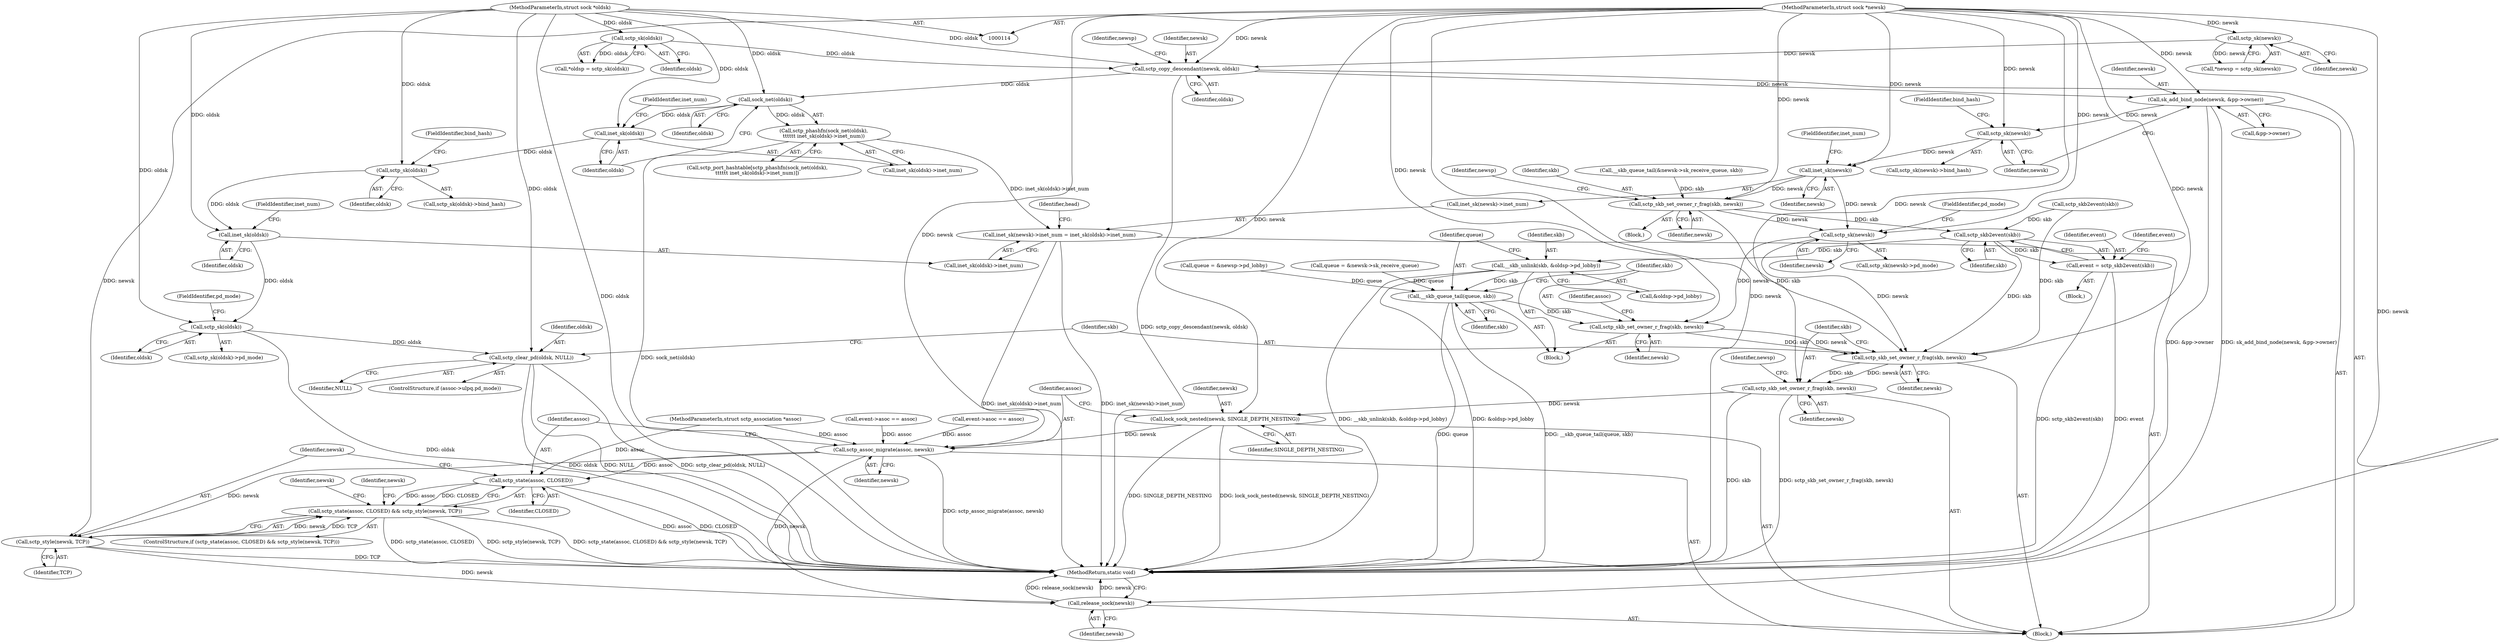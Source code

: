 digraph "0_linux_2d45a02d0166caf2627fe91897c6ffc3b19514c4_2@API" {
"1000155" [label="(Call,sctp_copy_descendant(newsk, oldsk))"];
"1000128" [label="(Call,sctp_sk(newsk))"];
"1000116" [label="(MethodParameterIn,struct sock *newsk)"];
"1000123" [label="(Call,sctp_sk(oldsk))"];
"1000115" [label="(MethodParameterIn,struct sock *oldsk)"];
"1000174" [label="(Call,sock_net(oldsk))"];
"1000173" [label="(Call,sctp_phashfn(sock_net(oldsk),\n\t\t\t\t\t\t inet_sk(oldsk)->inet_num))"];
"1000204" [label="(Call,inet_sk(newsk)->inet_num = inet_sk(oldsk)->inet_num)"];
"1000177" [label="(Call,inet_sk(oldsk))"];
"1000189" [label="(Call,sctp_sk(oldsk))"];
"1000210" [label="(Call,inet_sk(oldsk))"];
"1000284" [label="(Call,sctp_sk(oldsk))"];
"1000339" [label="(Call,sctp_clear_pd(oldsk, NULL))"];
"1000192" [label="(Call,sk_add_bind_node(newsk, &pp->owner))"];
"1000200" [label="(Call,sctp_sk(newsk))"];
"1000206" [label="(Call,inet_sk(newsk))"];
"1000261" [label="(Call,sctp_skb_set_owner_r_frag(skb, newsk))"];
"1000272" [label="(Call,sctp_sk(newsk))"];
"1000330" [label="(Call,sctp_skb_set_owner_r_frag(skb, newsk))"];
"1000342" [label="(Call,sctp_skb_set_owner_r_frag(skb, newsk))"];
"1000345" [label="(Call,sctp_skb_set_owner_r_frag(skb, newsk))"];
"1000353" [label="(Call,lock_sock_nested(newsk, SINGLE_DEPTH_NESTING))"];
"1000356" [label="(Call,sctp_assoc_migrate(assoc, newsk))"];
"1000361" [label="(Call,sctp_state(assoc, CLOSED))"];
"1000360" [label="(Call,sctp_state(assoc, CLOSED) && sctp_style(newsk, TCP))"];
"1000364" [label="(Call,sctp_style(newsk, TCP))"];
"1000377" [label="(Call,release_sock(newsk))"];
"1000312" [label="(Call,sctp_skb2event(skb))"];
"1000310" [label="(Call,event = sctp_skb2event(skb))"];
"1000321" [label="(Call,__skb_unlink(skb, &oldsp->pd_lobby))"];
"1000327" [label="(Call,__skb_queue_tail(queue, skb))"];
"1000171" [label="(Call,sctp_port_hashtable[sctp_phashfn(sock_net(oldsk),\n\t\t\t\t\t\t inet_sk(oldsk)->inet_num)])"];
"1000365" [label="(Identifier,newsk)"];
"1000160" [label="(Identifier,newsp)"];
"1000193" [label="(Identifier,newsk)"];
"1000202" [label="(FieldIdentifier,bind_hash)"];
"1000129" [label="(Identifier,newsk)"];
"1000156" [label="(Identifier,newsk)"];
"1000330" [label="(Call,sctp_skb_set_owner_r_frag(skb, newsk))"];
"1000327" [label="(Call,__skb_queue_tail(queue, skb))"];
"1000353" [label="(Call,lock_sock_nested(newsk, SINGLE_DEPTH_NESTING))"];
"1000355" [label="(Identifier,SINGLE_DEPTH_NESTING)"];
"1000243" [label="(Call,event->asoc == assoc)"];
"1000210" [label="(Call,inet_sk(oldsk))"];
"1000157" [label="(Identifier,oldsk)"];
"1000212" [label="(FieldIdentifier,inet_num)"];
"1000194" [label="(Call,&pp->owner)"];
"1000296" [label="(Call,queue = &newsp->pd_lobby)"];
"1000356" [label="(Call,sctp_assoc_migrate(assoc, newsk))"];
"1000272" [label="(Call,sctp_sk(newsk))"];
"1000262" [label="(Identifier,skb)"];
"1000255" [label="(Call,__skb_queue_tail(&newsk->sk_receive_queue, skb))"];
"1000336" [label="(Identifier,assoc)"];
"1000377" [label="(Call,release_sock(newsk))"];
"1000188" [label="(Call,sctp_sk(oldsk)->bind_hash)"];
"1000200" [label="(Call,sctp_sk(newsk))"];
"1000341" [label="(Identifier,NULL)"];
"1000267" [label="(Identifier,newsp)"];
"1000328" [label="(Identifier,queue)"];
"1000354" [label="(Identifier,newsk)"];
"1000346" [label="(Identifier,skb)"];
"1000321" [label="(Call,__skb_unlink(skb, &oldsp->pd_lobby))"];
"1000320" [label="(Block,)"];
"1000117" [label="(MethodParameterIn,struct sctp_association *assoc)"];
"1000274" [label="(FieldIdentifier,pd_mode)"];
"1000248" [label="(Block,)"];
"1000174" [label="(Call,sock_net(oldsk))"];
"1000204" [label="(Call,inet_sk(newsk)->inet_num = inet_sk(oldsk)->inet_num)"];
"1000361" [label="(Call,sctp_state(assoc, CLOSED))"];
"1000124" [label="(Identifier,oldsk)"];
"1000261" [label="(Call,sctp_skb_set_owner_r_frag(skb, newsk))"];
"1000176" [label="(Call,inet_sk(oldsk)->inet_num)"];
"1000362" [label="(Identifier,assoc)"];
"1000273" [label="(Identifier,newsk)"];
"1000323" [label="(Call,&oldsp->pd_lobby)"];
"1000175" [label="(Identifier,oldsk)"];
"1000178" [label="(Identifier,oldsk)"];
"1000342" [label="(Call,sctp_skb_set_owner_r_frag(skb, newsk))"];
"1000311" [label="(Identifier,event)"];
"1000284" [label="(Call,sctp_sk(oldsk))"];
"1000360" [label="(Call,sctp_state(assoc, CLOSED) && sctp_style(newsk, TCP))"];
"1000115" [label="(MethodParameterIn,struct sock *oldsk)"];
"1000286" [label="(FieldIdentifier,pd_mode)"];
"1000331" [label="(Identifier,skb)"];
"1000359" [label="(ControlStructure,if (sctp_state(assoc, CLOSED) && sctp_style(newsk, TCP)))"];
"1000128" [label="(Call,sctp_sk(newsk))"];
"1000173" [label="(Call,sctp_phashfn(sock_net(oldsk),\n\t\t\t\t\t\t inet_sk(oldsk)->inet_num))"];
"1000357" [label="(Identifier,assoc)"];
"1000322" [label="(Identifier,skb)"];
"1000315" [label="(Call,event->asoc == assoc)"];
"1000240" [label="(Call,sctp_skb2event(skb))"];
"1000309" [label="(Block,)"];
"1000347" [label="(Identifier,newsk)"];
"1000283" [label="(Call,sctp_sk(oldsk)->pd_mode)"];
"1000126" [label="(Call,*newsp = sctp_sk(newsk))"];
"1000339" [label="(Call,sctp_clear_pd(oldsk, NULL))"];
"1000303" [label="(Call,queue = &newsk->sk_receive_queue)"];
"1000364" [label="(Call,sctp_style(newsk, TCP))"];
"1000340" [label="(Identifier,oldsk)"];
"1000332" [label="(Identifier,newsk)"];
"1000192" [label="(Call,sk_add_bind_node(newsk, &pp->owner))"];
"1000177" [label="(Call,inet_sk(oldsk))"];
"1000343" [label="(Identifier,skb)"];
"1000363" [label="(Identifier,CLOSED)"];
"1000123" [label="(Call,sctp_sk(oldsk))"];
"1000179" [label="(FieldIdentifier,inet_num)"];
"1000271" [label="(Call,sctp_sk(newsk)->pd_mode)"];
"1000209" [label="(Call,inet_sk(oldsk)->inet_num)"];
"1000206" [label="(Call,inet_sk(newsk))"];
"1000369" [label="(Identifier,newsk)"];
"1000205" [label="(Call,inet_sk(newsk)->inet_num)"];
"1000285" [label="(Identifier,oldsk)"];
"1000207" [label="(Identifier,newsk)"];
"1000312" [label="(Call,sctp_skb2event(skb))"];
"1000121" [label="(Call,*oldsp = sctp_sk(oldsk))"];
"1000211" [label="(Identifier,oldsk)"];
"1000201" [label="(Identifier,newsk)"];
"1000208" [label="(FieldIdentifier,inet_num)"];
"1000317" [label="(Identifier,event)"];
"1000329" [label="(Identifier,skb)"];
"1000189" [label="(Call,sctp_sk(oldsk))"];
"1000119" [label="(Block,)"];
"1000374" [label="(Identifier,newsk)"];
"1000216" [label="(Identifier,head)"];
"1000358" [label="(Identifier,newsk)"];
"1000190" [label="(Identifier,oldsk)"];
"1000313" [label="(Identifier,skb)"];
"1000310" [label="(Call,event = sctp_skb2event(skb))"];
"1000191" [label="(FieldIdentifier,bind_hash)"];
"1000350" [label="(Identifier,newsp)"];
"1000379" [label="(MethodReturn,static void)"];
"1000378" [label="(Identifier,newsk)"];
"1000345" [label="(Call,sctp_skb_set_owner_r_frag(skb, newsk))"];
"1000116" [label="(MethodParameterIn,struct sock *newsk)"];
"1000155" [label="(Call,sctp_copy_descendant(newsk, oldsk))"];
"1000263" [label="(Identifier,newsk)"];
"1000199" [label="(Call,sctp_sk(newsk)->bind_hash)"];
"1000333" [label="(ControlStructure,if (assoc->ulpq.pd_mode))"];
"1000344" [label="(Identifier,newsk)"];
"1000366" [label="(Identifier,TCP)"];
"1000155" -> "1000119"  [label="AST: "];
"1000155" -> "1000157"  [label="CFG: "];
"1000156" -> "1000155"  [label="AST: "];
"1000157" -> "1000155"  [label="AST: "];
"1000160" -> "1000155"  [label="CFG: "];
"1000155" -> "1000379"  [label="DDG: sctp_copy_descendant(newsk, oldsk)"];
"1000128" -> "1000155"  [label="DDG: newsk"];
"1000116" -> "1000155"  [label="DDG: newsk"];
"1000123" -> "1000155"  [label="DDG: oldsk"];
"1000115" -> "1000155"  [label="DDG: oldsk"];
"1000155" -> "1000174"  [label="DDG: oldsk"];
"1000155" -> "1000192"  [label="DDG: newsk"];
"1000128" -> "1000126"  [label="AST: "];
"1000128" -> "1000129"  [label="CFG: "];
"1000129" -> "1000128"  [label="AST: "];
"1000126" -> "1000128"  [label="CFG: "];
"1000128" -> "1000126"  [label="DDG: newsk"];
"1000116" -> "1000128"  [label="DDG: newsk"];
"1000116" -> "1000114"  [label="AST: "];
"1000116" -> "1000379"  [label="DDG: newsk"];
"1000116" -> "1000192"  [label="DDG: newsk"];
"1000116" -> "1000200"  [label="DDG: newsk"];
"1000116" -> "1000206"  [label="DDG: newsk"];
"1000116" -> "1000261"  [label="DDG: newsk"];
"1000116" -> "1000272"  [label="DDG: newsk"];
"1000116" -> "1000330"  [label="DDG: newsk"];
"1000116" -> "1000342"  [label="DDG: newsk"];
"1000116" -> "1000345"  [label="DDG: newsk"];
"1000116" -> "1000353"  [label="DDG: newsk"];
"1000116" -> "1000356"  [label="DDG: newsk"];
"1000116" -> "1000364"  [label="DDG: newsk"];
"1000116" -> "1000377"  [label="DDG: newsk"];
"1000123" -> "1000121"  [label="AST: "];
"1000123" -> "1000124"  [label="CFG: "];
"1000124" -> "1000123"  [label="AST: "];
"1000121" -> "1000123"  [label="CFG: "];
"1000123" -> "1000121"  [label="DDG: oldsk"];
"1000115" -> "1000123"  [label="DDG: oldsk"];
"1000115" -> "1000114"  [label="AST: "];
"1000115" -> "1000379"  [label="DDG: oldsk"];
"1000115" -> "1000174"  [label="DDG: oldsk"];
"1000115" -> "1000177"  [label="DDG: oldsk"];
"1000115" -> "1000189"  [label="DDG: oldsk"];
"1000115" -> "1000210"  [label="DDG: oldsk"];
"1000115" -> "1000284"  [label="DDG: oldsk"];
"1000115" -> "1000339"  [label="DDG: oldsk"];
"1000174" -> "1000173"  [label="AST: "];
"1000174" -> "1000175"  [label="CFG: "];
"1000175" -> "1000174"  [label="AST: "];
"1000178" -> "1000174"  [label="CFG: "];
"1000174" -> "1000173"  [label="DDG: oldsk"];
"1000174" -> "1000177"  [label="DDG: oldsk"];
"1000173" -> "1000171"  [label="AST: "];
"1000173" -> "1000176"  [label="CFG: "];
"1000176" -> "1000173"  [label="AST: "];
"1000171" -> "1000173"  [label="CFG: "];
"1000173" -> "1000379"  [label="DDG: sock_net(oldsk)"];
"1000173" -> "1000204"  [label="DDG: inet_sk(oldsk)->inet_num"];
"1000204" -> "1000119"  [label="AST: "];
"1000204" -> "1000209"  [label="CFG: "];
"1000205" -> "1000204"  [label="AST: "];
"1000209" -> "1000204"  [label="AST: "];
"1000216" -> "1000204"  [label="CFG: "];
"1000204" -> "1000379"  [label="DDG: inet_sk(oldsk)->inet_num"];
"1000204" -> "1000379"  [label="DDG: inet_sk(newsk)->inet_num"];
"1000177" -> "1000176"  [label="AST: "];
"1000177" -> "1000178"  [label="CFG: "];
"1000178" -> "1000177"  [label="AST: "];
"1000179" -> "1000177"  [label="CFG: "];
"1000177" -> "1000189"  [label="DDG: oldsk"];
"1000189" -> "1000188"  [label="AST: "];
"1000189" -> "1000190"  [label="CFG: "];
"1000190" -> "1000189"  [label="AST: "];
"1000191" -> "1000189"  [label="CFG: "];
"1000189" -> "1000210"  [label="DDG: oldsk"];
"1000210" -> "1000209"  [label="AST: "];
"1000210" -> "1000211"  [label="CFG: "];
"1000211" -> "1000210"  [label="AST: "];
"1000212" -> "1000210"  [label="CFG: "];
"1000210" -> "1000284"  [label="DDG: oldsk"];
"1000284" -> "1000283"  [label="AST: "];
"1000284" -> "1000285"  [label="CFG: "];
"1000285" -> "1000284"  [label="AST: "];
"1000286" -> "1000284"  [label="CFG: "];
"1000284" -> "1000379"  [label="DDG: oldsk"];
"1000284" -> "1000339"  [label="DDG: oldsk"];
"1000339" -> "1000333"  [label="AST: "];
"1000339" -> "1000341"  [label="CFG: "];
"1000340" -> "1000339"  [label="AST: "];
"1000341" -> "1000339"  [label="AST: "];
"1000343" -> "1000339"  [label="CFG: "];
"1000339" -> "1000379"  [label="DDG: sctp_clear_pd(oldsk, NULL)"];
"1000339" -> "1000379"  [label="DDG: oldsk"];
"1000339" -> "1000379"  [label="DDG: NULL"];
"1000192" -> "1000119"  [label="AST: "];
"1000192" -> "1000194"  [label="CFG: "];
"1000193" -> "1000192"  [label="AST: "];
"1000194" -> "1000192"  [label="AST: "];
"1000201" -> "1000192"  [label="CFG: "];
"1000192" -> "1000379"  [label="DDG: &pp->owner"];
"1000192" -> "1000379"  [label="DDG: sk_add_bind_node(newsk, &pp->owner)"];
"1000192" -> "1000200"  [label="DDG: newsk"];
"1000200" -> "1000199"  [label="AST: "];
"1000200" -> "1000201"  [label="CFG: "];
"1000201" -> "1000200"  [label="AST: "];
"1000202" -> "1000200"  [label="CFG: "];
"1000200" -> "1000206"  [label="DDG: newsk"];
"1000206" -> "1000205"  [label="AST: "];
"1000206" -> "1000207"  [label="CFG: "];
"1000207" -> "1000206"  [label="AST: "];
"1000208" -> "1000206"  [label="CFG: "];
"1000206" -> "1000261"  [label="DDG: newsk"];
"1000206" -> "1000272"  [label="DDG: newsk"];
"1000261" -> "1000248"  [label="AST: "];
"1000261" -> "1000263"  [label="CFG: "];
"1000262" -> "1000261"  [label="AST: "];
"1000263" -> "1000261"  [label="AST: "];
"1000267" -> "1000261"  [label="CFG: "];
"1000255" -> "1000261"  [label="DDG: skb"];
"1000261" -> "1000272"  [label="DDG: newsk"];
"1000261" -> "1000312"  [label="DDG: skb"];
"1000261" -> "1000342"  [label="DDG: skb"];
"1000272" -> "1000271"  [label="AST: "];
"1000272" -> "1000273"  [label="CFG: "];
"1000273" -> "1000272"  [label="AST: "];
"1000274" -> "1000272"  [label="CFG: "];
"1000272" -> "1000330"  [label="DDG: newsk"];
"1000272" -> "1000342"  [label="DDG: newsk"];
"1000330" -> "1000320"  [label="AST: "];
"1000330" -> "1000332"  [label="CFG: "];
"1000331" -> "1000330"  [label="AST: "];
"1000332" -> "1000330"  [label="AST: "];
"1000336" -> "1000330"  [label="CFG: "];
"1000327" -> "1000330"  [label="DDG: skb"];
"1000330" -> "1000342"  [label="DDG: skb"];
"1000330" -> "1000342"  [label="DDG: newsk"];
"1000342" -> "1000119"  [label="AST: "];
"1000342" -> "1000344"  [label="CFG: "];
"1000343" -> "1000342"  [label="AST: "];
"1000344" -> "1000342"  [label="AST: "];
"1000346" -> "1000342"  [label="CFG: "];
"1000312" -> "1000342"  [label="DDG: skb"];
"1000240" -> "1000342"  [label="DDG: skb"];
"1000342" -> "1000345"  [label="DDG: skb"];
"1000342" -> "1000345"  [label="DDG: newsk"];
"1000345" -> "1000119"  [label="AST: "];
"1000345" -> "1000347"  [label="CFG: "];
"1000346" -> "1000345"  [label="AST: "];
"1000347" -> "1000345"  [label="AST: "];
"1000350" -> "1000345"  [label="CFG: "];
"1000345" -> "1000379"  [label="DDG: skb"];
"1000345" -> "1000379"  [label="DDG: sctp_skb_set_owner_r_frag(skb, newsk)"];
"1000345" -> "1000353"  [label="DDG: newsk"];
"1000353" -> "1000119"  [label="AST: "];
"1000353" -> "1000355"  [label="CFG: "];
"1000354" -> "1000353"  [label="AST: "];
"1000355" -> "1000353"  [label="AST: "];
"1000357" -> "1000353"  [label="CFG: "];
"1000353" -> "1000379"  [label="DDG: lock_sock_nested(newsk, SINGLE_DEPTH_NESTING)"];
"1000353" -> "1000379"  [label="DDG: SINGLE_DEPTH_NESTING"];
"1000353" -> "1000356"  [label="DDG: newsk"];
"1000356" -> "1000119"  [label="AST: "];
"1000356" -> "1000358"  [label="CFG: "];
"1000357" -> "1000356"  [label="AST: "];
"1000358" -> "1000356"  [label="AST: "];
"1000362" -> "1000356"  [label="CFG: "];
"1000356" -> "1000379"  [label="DDG: sctp_assoc_migrate(assoc, newsk)"];
"1000315" -> "1000356"  [label="DDG: assoc"];
"1000243" -> "1000356"  [label="DDG: assoc"];
"1000117" -> "1000356"  [label="DDG: assoc"];
"1000356" -> "1000361"  [label="DDG: assoc"];
"1000356" -> "1000364"  [label="DDG: newsk"];
"1000356" -> "1000377"  [label="DDG: newsk"];
"1000361" -> "1000360"  [label="AST: "];
"1000361" -> "1000363"  [label="CFG: "];
"1000362" -> "1000361"  [label="AST: "];
"1000363" -> "1000361"  [label="AST: "];
"1000365" -> "1000361"  [label="CFG: "];
"1000360" -> "1000361"  [label="CFG: "];
"1000361" -> "1000379"  [label="DDG: assoc"];
"1000361" -> "1000379"  [label="DDG: CLOSED"];
"1000361" -> "1000360"  [label="DDG: assoc"];
"1000361" -> "1000360"  [label="DDG: CLOSED"];
"1000117" -> "1000361"  [label="DDG: assoc"];
"1000360" -> "1000359"  [label="AST: "];
"1000360" -> "1000364"  [label="CFG: "];
"1000364" -> "1000360"  [label="AST: "];
"1000369" -> "1000360"  [label="CFG: "];
"1000374" -> "1000360"  [label="CFG: "];
"1000360" -> "1000379"  [label="DDG: sctp_state(assoc, CLOSED)"];
"1000360" -> "1000379"  [label="DDG: sctp_style(newsk, TCP)"];
"1000360" -> "1000379"  [label="DDG: sctp_state(assoc, CLOSED) && sctp_style(newsk, TCP)"];
"1000364" -> "1000360"  [label="DDG: newsk"];
"1000364" -> "1000360"  [label="DDG: TCP"];
"1000364" -> "1000366"  [label="CFG: "];
"1000365" -> "1000364"  [label="AST: "];
"1000366" -> "1000364"  [label="AST: "];
"1000364" -> "1000379"  [label="DDG: TCP"];
"1000364" -> "1000377"  [label="DDG: newsk"];
"1000377" -> "1000119"  [label="AST: "];
"1000377" -> "1000378"  [label="CFG: "];
"1000378" -> "1000377"  [label="AST: "];
"1000379" -> "1000377"  [label="CFG: "];
"1000377" -> "1000379"  [label="DDG: release_sock(newsk)"];
"1000377" -> "1000379"  [label="DDG: newsk"];
"1000312" -> "1000310"  [label="AST: "];
"1000312" -> "1000313"  [label="CFG: "];
"1000313" -> "1000312"  [label="AST: "];
"1000310" -> "1000312"  [label="CFG: "];
"1000312" -> "1000310"  [label="DDG: skb"];
"1000240" -> "1000312"  [label="DDG: skb"];
"1000312" -> "1000321"  [label="DDG: skb"];
"1000310" -> "1000309"  [label="AST: "];
"1000311" -> "1000310"  [label="AST: "];
"1000317" -> "1000310"  [label="CFG: "];
"1000310" -> "1000379"  [label="DDG: sctp_skb2event(skb)"];
"1000310" -> "1000379"  [label="DDG: event"];
"1000321" -> "1000320"  [label="AST: "];
"1000321" -> "1000323"  [label="CFG: "];
"1000322" -> "1000321"  [label="AST: "];
"1000323" -> "1000321"  [label="AST: "];
"1000328" -> "1000321"  [label="CFG: "];
"1000321" -> "1000379"  [label="DDG: &oldsp->pd_lobby"];
"1000321" -> "1000379"  [label="DDG: __skb_unlink(skb, &oldsp->pd_lobby)"];
"1000321" -> "1000327"  [label="DDG: skb"];
"1000327" -> "1000320"  [label="AST: "];
"1000327" -> "1000329"  [label="CFG: "];
"1000328" -> "1000327"  [label="AST: "];
"1000329" -> "1000327"  [label="AST: "];
"1000331" -> "1000327"  [label="CFG: "];
"1000327" -> "1000379"  [label="DDG: queue"];
"1000327" -> "1000379"  [label="DDG: __skb_queue_tail(queue, skb)"];
"1000303" -> "1000327"  [label="DDG: queue"];
"1000296" -> "1000327"  [label="DDG: queue"];
}
